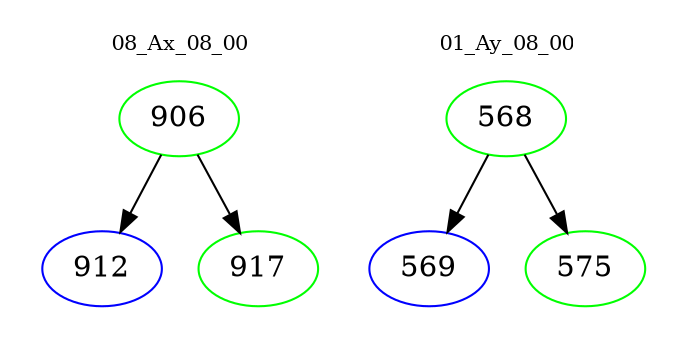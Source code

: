 digraph{
subgraph cluster_0 {
color = white
label = "08_Ax_08_00";
fontsize=10;
T0_906 [label="906", color="green"]
T0_906 -> T0_912 [color="black"]
T0_912 [label="912", color="blue"]
T0_906 -> T0_917 [color="black"]
T0_917 [label="917", color="green"]
}
subgraph cluster_1 {
color = white
label = "01_Ay_08_00";
fontsize=10;
T1_568 [label="568", color="green"]
T1_568 -> T1_569 [color="black"]
T1_569 [label="569", color="blue"]
T1_568 -> T1_575 [color="black"]
T1_575 [label="575", color="green"]
}
}
